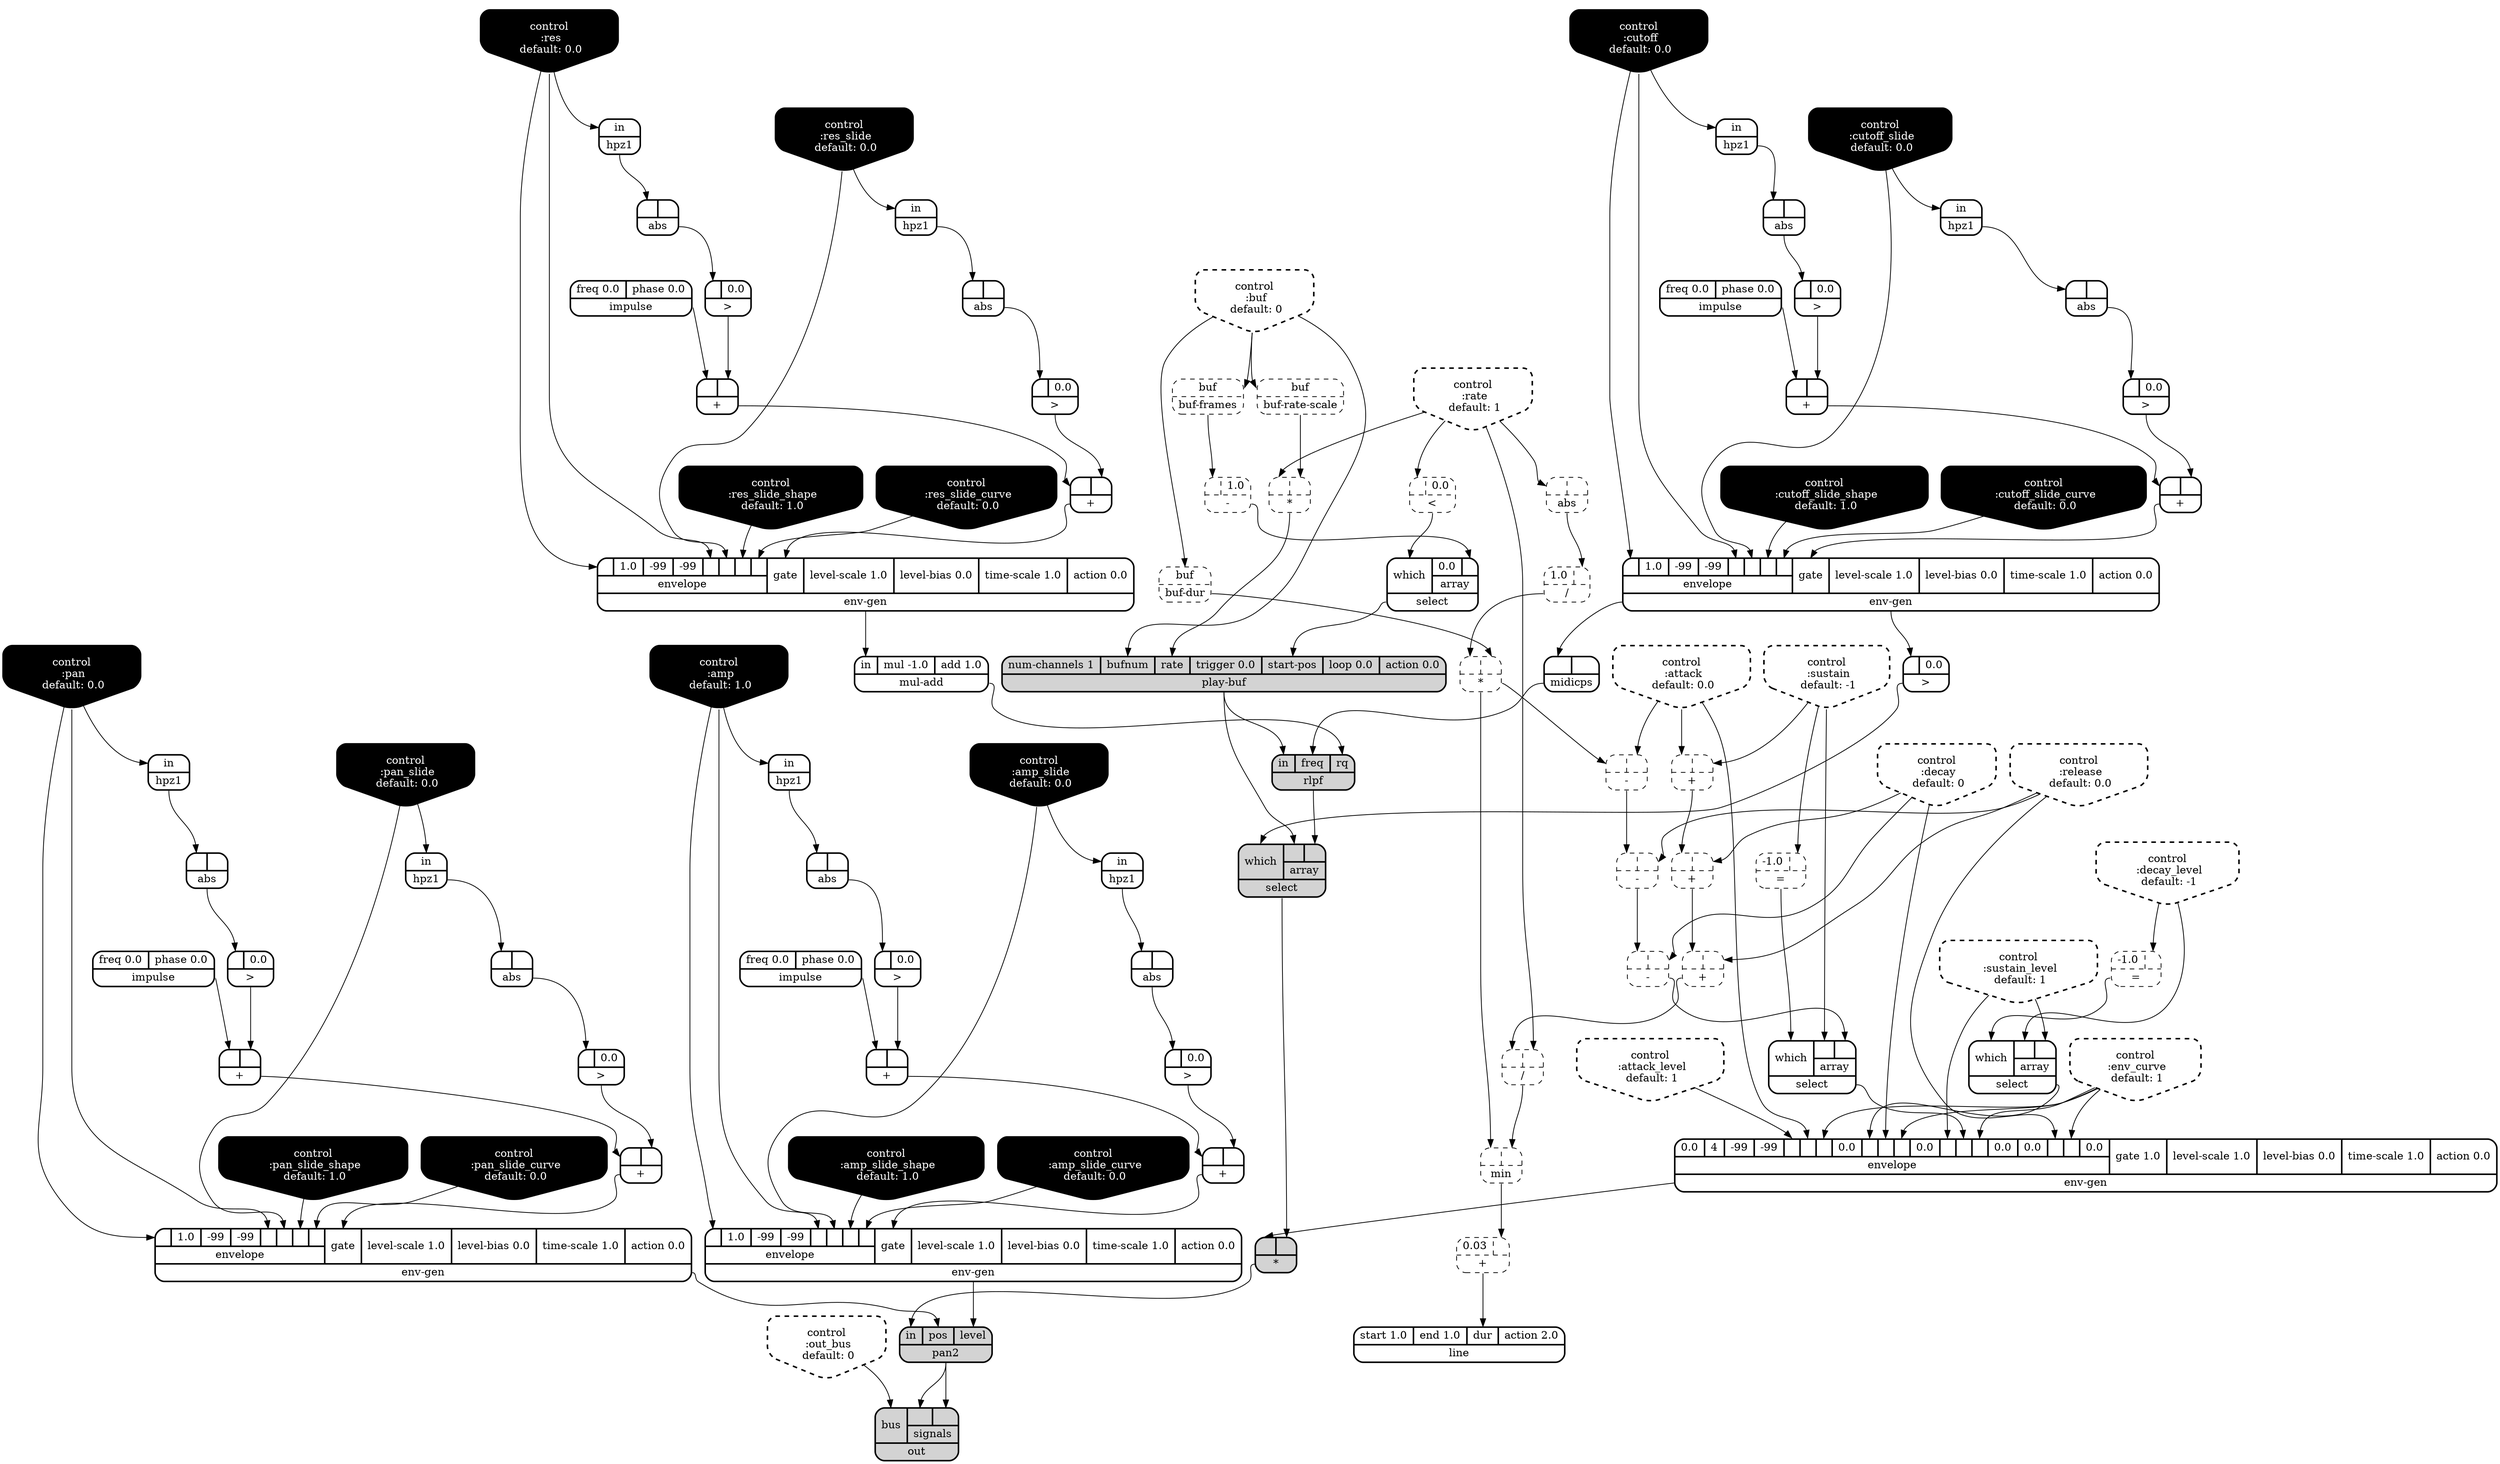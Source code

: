 digraph synthdef {
57 [label = "{{ <a> |<b> } |<__UG_NAME__>* }" style="dashed, rounded" shape=record rankdir=LR];
65 [label = "{{ <a> |<b> } |<__UG_NAME__>* }" style="dashed, rounded" shape=record rankdir=LR];
83 [label = "{{ <a> |<b> } |<__UG_NAME__>* }" style="filled, bold, rounded"  shape=record rankdir=LR];
31 [label = "{{ <a> |<b> } |<__UG_NAME__>+ }" style="bold, rounded" shape=record rankdir=LR];
35 [label = "{{ <a> |<b> } |<__UG_NAME__>+ }" style="bold, rounded" shape=record rankdir=LR];
44 [label = "{{ <a> |<b> } |<__UG_NAME__>+ }" style="bold, rounded" shape=record rankdir=LR];
48 [label = "{{ <a> |<b> } |<__UG_NAME__>+ }" style="bold, rounded" shape=record rankdir=LR];
74 [label = "{{ <a> |<b> } |<__UG_NAME__>+ }" style="bold, rounded" shape=record rankdir=LR];
78 [label = "{{ <a> |<b> } |<__UG_NAME__>+ }" style="bold, rounded" shape=record rankdir=LR];
88 [label = "{{ <a> |<b> } |<__UG_NAME__>+ }" style="bold, rounded" shape=record rankdir=LR];
90 [label = "{{ <a> |<b> } |<__UG_NAME__>+ }" style="bold, rounded" shape=record rankdir=LR];
94 [label = "{{ <a> |<b> } |<__UG_NAME__>+ }" style="dashed, rounded" shape=record rankdir=LR];
95 [label = "{{ <a> |<b> } |<__UG_NAME__>+ }" style="dashed, rounded" shape=record rankdir=LR];
96 [label = "{{ <a> |<b> } |<__UG_NAME__>+ }" style="dashed, rounded" shape=record rankdir=LR];
99 [label = "{{ <a> 0.03|<b> } |<__UG_NAME__>+ }" style="dashed, rounded" shape=record rankdir=LR];
58 [label = "{{ <a> |<b> } |<__UG_NAME__>- }" style="dashed, rounded" shape=record rankdir=LR];
59 [label = "{{ <a> |<b> } |<__UG_NAME__>- }" style="dashed, rounded" shape=record rankdir=LR];
60 [label = "{{ <a> |<b> } |<__UG_NAME__>- }" style="dashed, rounded" shape=record rankdir=LR];
67 [label = "{{ <a> |<b> 1.0} |<__UG_NAME__>- }" style="dashed, rounded" shape=record rankdir=LR];
52 [label = "{{ <a> 1.0|<b> } |<__UG_NAME__>/ }" style="dashed, rounded" shape=record rankdir=LR];
97 [label = "{{ <a> |<b> } |<__UG_NAME__>/ }" style="dashed, rounded" shape=record rankdir=LR];
66 [label = "{{ <a> |<b> 0.0} |<__UG_NAME__>\< }" style="dashed, rounded" shape=record rankdir=LR];
53 [label = "{{ <a> -1.0|<b> } |<__UG_NAME__>= }" style="dashed, rounded" shape=record rankdir=LR];
55 [label = "{{ <a> -1.0|<b> } |<__UG_NAME__>= }" style="dashed, rounded" shape=record rankdir=LR];
30 [label = "{{ <a> |<b> 0.0} |<__UG_NAME__>\> }" style="bold, rounded" shape=record rankdir=LR];
34 [label = "{{ <a> |<b> 0.0} |<__UG_NAME__>\> }" style="bold, rounded" shape=record rankdir=LR];
43 [label = "{{ <a> |<b> 0.0} |<__UG_NAME__>\> }" style="bold, rounded" shape=record rankdir=LR];
47 [label = "{{ <a> |<b> 0.0} |<__UG_NAME__>\> }" style="bold, rounded" shape=record rankdir=LR];
63 [label = "{{ <a> |<b> 0.0} |<__UG_NAME__>\> }" style="bold, rounded" shape=record rankdir=LR];
73 [label = "{{ <a> |<b> 0.0} |<__UG_NAME__>\> }" style="bold, rounded" shape=record rankdir=LR];
77 [label = "{{ <a> |<b> 0.0} |<__UG_NAME__>\> }" style="bold, rounded" shape=record rankdir=LR];
87 [label = "{{ <a> |<b> 0.0} |<__UG_NAME__>\> }" style="bold, rounded" shape=record rankdir=LR];
89 [label = "{{ <a> |<b> 0.0} |<__UG_NAME__>\> }" style="bold, rounded" shape=record rankdir=LR];
29 [label = "{{ <a> |<b> } |<__UG_NAME__>abs }" style="bold, rounded" shape=record rankdir=LR];
33 [label = "{{ <a> |<b> } |<__UG_NAME__>abs }" style="bold, rounded" shape=record rankdir=LR];
39 [label = "{{ <a> |<b> } |<__UG_NAME__>abs }" style="dashed, rounded" shape=record rankdir=LR];
42 [label = "{{ <a> |<b> } |<__UG_NAME__>abs }" style="bold, rounded" shape=record rankdir=LR];
46 [label = "{{ <a> |<b> } |<__UG_NAME__>abs }" style="bold, rounded" shape=record rankdir=LR];
51 [label = "{{ <a> |<b> } |<__UG_NAME__>abs }" style="bold, rounded" shape=record rankdir=LR];
72 [label = "{{ <a> |<b> } |<__UG_NAME__>abs }" style="bold, rounded" shape=record rankdir=LR];
76 [label = "{{ <a> |<b> } |<__UG_NAME__>abs }" style="bold, rounded" shape=record rankdir=LR];
86 [label = "{{ <a> |<b> } |<__UG_NAME__>abs }" style="bold, rounded" shape=record rankdir=LR];
56 [label = "{{ <buf> buf} |<__UG_NAME__>buf-dur }" style="dashed, rounded" shape=record rankdir=LR];
37 [label = "{{ <buf> buf} |<__UG_NAME__>buf-frames }" style="dashed, rounded" shape=record rankdir=LR];
64 [label = "{{ <buf> buf} |<__UG_NAME__>buf-rate-scale }" style="dashed, rounded" shape=record rankdir=LR];
0 [label = "control
 :buf
 default: 0" shape=invhouse style="rounded, dashed, filled, bold" fillcolor=white fontcolor=black ]; 
1 [label = "control
 :attack
 default: 0.0" shape=invhouse style="rounded, dashed, filled, bold" fillcolor=white fontcolor=black ]; 
2 [label = "control
 :decay
 default: 0" shape=invhouse style="rounded, dashed, filled, bold" fillcolor=white fontcolor=black ]; 
3 [label = "control
 :sustain
 default: -1" shape=invhouse style="rounded, dashed, filled, bold" fillcolor=white fontcolor=black ]; 
4 [label = "control
 :release
 default: 0.0" shape=invhouse style="rounded, dashed, filled, bold" fillcolor=white fontcolor=black ]; 
5 [label = "control
 :attack_level
 default: 1" shape=invhouse style="rounded, dashed, filled, bold" fillcolor=white fontcolor=black ]; 
6 [label = "control
 :decay_level
 default: -1" shape=invhouse style="rounded, dashed, filled, bold" fillcolor=white fontcolor=black ]; 
7 [label = "control
 :sustain_level
 default: 1" shape=invhouse style="rounded, dashed, filled, bold" fillcolor=white fontcolor=black ]; 
8 [label = "control
 :env_curve
 default: 1" shape=invhouse style="rounded, dashed, filled, bold" fillcolor=white fontcolor=black ]; 
9 [label = "control
 :rate
 default: 1" shape=invhouse style="rounded, dashed, filled, bold" fillcolor=white fontcolor=black ]; 
10 [label = "control
 :out_bus
 default: 0" shape=invhouse style="rounded, dashed, filled, bold" fillcolor=white fontcolor=black ]; 
11 [label = "control
 :amp
 default: 1.0" shape=invhouse style="rounded, filled, bold" fillcolor=black fontcolor=white ]; 
12 [label = "control
 :amp_slide
 default: 0.0" shape=invhouse style="rounded, filled, bold" fillcolor=black fontcolor=white ]; 
13 [label = "control
 :amp_slide_shape
 default: 1.0" shape=invhouse style="rounded, filled, bold" fillcolor=black fontcolor=white ]; 
14 [label = "control
 :amp_slide_curve
 default: 0.0" shape=invhouse style="rounded, filled, bold" fillcolor=black fontcolor=white ]; 
15 [label = "control
 :pan
 default: 0.0" shape=invhouse style="rounded, filled, bold" fillcolor=black fontcolor=white ]; 
16 [label = "control
 :pan_slide
 default: 0.0" shape=invhouse style="rounded, filled, bold" fillcolor=black fontcolor=white ]; 
17 [label = "control
 :pan_slide_shape
 default: 1.0" shape=invhouse style="rounded, filled, bold" fillcolor=black fontcolor=white ]; 
18 [label = "control
 :pan_slide_curve
 default: 0.0" shape=invhouse style="rounded, filled, bold" fillcolor=black fontcolor=white ]; 
19 [label = "control
 :cutoff
 default: 0.0" shape=invhouse style="rounded, filled, bold" fillcolor=black fontcolor=white ]; 
20 [label = "control
 :cutoff_slide
 default: 0.0" shape=invhouse style="rounded, filled, bold" fillcolor=black fontcolor=white ]; 
21 [label = "control
 :cutoff_slide_shape
 default: 1.0" shape=invhouse style="rounded, filled, bold" fillcolor=black fontcolor=white ]; 
22 [label = "control
 :cutoff_slide_curve
 default: 0.0" shape=invhouse style="rounded, filled, bold" fillcolor=black fontcolor=white ]; 
23 [label = "control
 :res
 default: 0.0" shape=invhouse style="rounded, filled, bold" fillcolor=black fontcolor=white ]; 
24 [label = "control
 :res_slide
 default: 0.0" shape=invhouse style="rounded, filled, bold" fillcolor=black fontcolor=white ]; 
25 [label = "control
 :res_slide_shape
 default: 1.0" shape=invhouse style="rounded, filled, bold" fillcolor=black fontcolor=white ]; 
26 [label = "control
 :res_slide_curve
 default: 0.0" shape=invhouse style="rounded, filled, bold" fillcolor=black fontcolor=white ]; 
36 [label = "{{ {{<envelope___control___0>|1.0|-99|-99|<envelope___control___4>|<envelope___control___5>|<envelope___control___6>|<envelope___control___7>}|envelope}|<gate> gate|<level____scale> level-scale 1.0|<level____bias> level-bias 0.0|<time____scale> time-scale 1.0|<action> action 0.0} |<__UG_NAME__>env-gen }" style="bold, rounded" shape=record rankdir=LR];
49 [label = "{{ {{<envelope___control___0>|1.0|-99|-99|<envelope___control___4>|<envelope___control___5>|<envelope___control___6>|<envelope___control___7>}|envelope}|<gate> gate|<level____scale> level-scale 1.0|<level____bias> level-bias 0.0|<time____scale> time-scale 1.0|<action> action 0.0} |<__UG_NAME__>env-gen }" style="bold, rounded" shape=record rankdir=LR];
62 [label = "{{ {{0.0|4|-99|-99|<envelope___control___4>|<envelope___control___5>|<envelope___control___6>|0.0|<envelope___select___8>|<envelope___control___9>|<envelope___control___10>|0.0|<envelope___control___12>|<envelope___select___13>|<envelope___control___14>|0.0|0.0|<envelope___control___17>|<envelope___control___18>|0.0}|envelope}|<gate> gate 1.0|<level____scale> level-scale 1.0|<level____bias> level-bias 0.0|<time____scale> time-scale 1.0|<action> action 0.0} |<__UG_NAME__>env-gen }" style="bold, rounded" shape=record rankdir=LR];
79 [label = "{{ {{<envelope___control___0>|1.0|-99|-99|<envelope___control___4>|<envelope___control___5>|<envelope___control___6>|<envelope___control___7>}|envelope}|<gate> gate|<level____scale> level-scale 1.0|<level____bias> level-bias 0.0|<time____scale> time-scale 1.0|<action> action 0.0} |<__UG_NAME__>env-gen }" style="bold, rounded" shape=record rankdir=LR];
91 [label = "{{ {{<envelope___control___0>|1.0|-99|-99|<envelope___control___4>|<envelope___control___5>|<envelope___control___6>|<envelope___control___7>}|envelope}|<gate> gate|<level____scale> level-scale 1.0|<level____bias> level-bias 0.0|<time____scale> time-scale 1.0|<action> action 0.0} |<__UG_NAME__>env-gen }" style="bold, rounded" shape=record rankdir=LR];
28 [label = "{{ <in> in} |<__UG_NAME__>hpz1 }" style="bold, rounded" shape=record rankdir=LR];
32 [label = "{{ <in> in} |<__UG_NAME__>hpz1 }" style="bold, rounded" shape=record rankdir=LR];
41 [label = "{{ <in> in} |<__UG_NAME__>hpz1 }" style="bold, rounded" shape=record rankdir=LR];
45 [label = "{{ <in> in} |<__UG_NAME__>hpz1 }" style="bold, rounded" shape=record rankdir=LR];
50 [label = "{{ <in> in} |<__UG_NAME__>hpz1 }" style="bold, rounded" shape=record rankdir=LR];
71 [label = "{{ <in> in} |<__UG_NAME__>hpz1 }" style="bold, rounded" shape=record rankdir=LR];
75 [label = "{{ <in> in} |<__UG_NAME__>hpz1 }" style="bold, rounded" shape=record rankdir=LR];
85 [label = "{{ <in> in} |<__UG_NAME__>hpz1 }" style="bold, rounded" shape=record rankdir=LR];
27 [label = "{{ <freq> freq 0.0|<phase> phase 0.0} |<__UG_NAME__>impulse }" style="bold, rounded" shape=record rankdir=LR];
40 [label = "{{ <freq> freq 0.0|<phase> phase 0.0} |<__UG_NAME__>impulse }" style="bold, rounded" shape=record rankdir=LR];
70 [label = "{{ <freq> freq 0.0|<phase> phase 0.0} |<__UG_NAME__>impulse }" style="bold, rounded" shape=record rankdir=LR];
84 [label = "{{ <freq> freq 0.0|<phase> phase 0.0} |<__UG_NAME__>impulse }" style="bold, rounded" shape=record rankdir=LR];
100 [label = "{{ <start> start 1.0|<end> end 1.0|<dur> dur|<action> action 2.0} |<__UG_NAME__>line }" style="bold, rounded" shape=record rankdir=LR];
38 [label = "{{ <a> |<b> } |<__UG_NAME__>midicps }" style="bold, rounded" shape=record rankdir=LR];
98 [label = "{{ <a> |<b> } |<__UG_NAME__>min }" style="dashed, rounded" shape=record rankdir=LR];
80 [label = "{{ <in> in|<mul> mul -1.0|<add> add 1.0} |<__UG_NAME__>mul-add }" style="bold, rounded" shape=record rankdir=LR];
93 [label = "{{ <bus> bus|{{<signals___pan2___0>|<signals___pan2___1>}|signals}} |<__UG_NAME__>out }" style="filled, bold, rounded"  shape=record rankdir=LR];
92 [label = "{{ <in> in|<pos> pos|<level> level} |<__UG_NAME__>pan2 }" style="filled, bold, rounded"  shape=record rankdir=LR];
69 [label = "{{ <num____channels> num-channels 1|<bufnum> bufnum|<rate> rate|<trigger> trigger 0.0|<start____pos> start-pos|<loop> loop 0.0|<action> action 0.0} |<__UG_NAME__>play-buf }" style="filled, bold, rounded"  shape=record rankdir=LR];
81 [label = "{{ <in> in|<freq> freq|<rq> rq} |<__UG_NAME__>rlpf }" style="filled, bold, rounded"  shape=record rankdir=LR];
54 [label = "{{ <which> which|{{<array___control___0>|<array___control___1>}|array}} |<__UG_NAME__>select }" style="bold, rounded" shape=record rankdir=LR];
61 [label = "{{ <which> which|{{<array___control___0>|<array___binary____op____u____gen___1>}|array}} |<__UG_NAME__>select }" style="bold, rounded" shape=record rankdir=LR];
68 [label = "{{ <which> which|{{0.0|<array___binary____op____u____gen___1>}|array}} |<__UG_NAME__>select }" style="bold, rounded" shape=record rankdir=LR];
82 [label = "{{ <which> which|{{<array___play____buf___0>|<array___rlpf___1>}|array}} |<__UG_NAME__>select }" style="filled, bold, rounded"  shape=record rankdir=LR];

56:__UG_NAME__ -> 57:b ;
52:__UG_NAME__ -> 57:a ;
64:__UG_NAME__ -> 65:b ;
9:__UG_NAME__ -> 65:a ;
82:__UG_NAME__ -> 83:b ;
62:__UG_NAME__ -> 83:a ;
30:__UG_NAME__ -> 31:b ;
27:__UG_NAME__ -> 31:a ;
34:__UG_NAME__ -> 35:b ;
31:__UG_NAME__ -> 35:a ;
43:__UG_NAME__ -> 44:b ;
40:__UG_NAME__ -> 44:a ;
47:__UG_NAME__ -> 48:b ;
44:__UG_NAME__ -> 48:a ;
73:__UG_NAME__ -> 74:b ;
70:__UG_NAME__ -> 74:a ;
77:__UG_NAME__ -> 78:b ;
74:__UG_NAME__ -> 78:a ;
87:__UG_NAME__ -> 88:b ;
84:__UG_NAME__ -> 88:a ;
89:__UG_NAME__ -> 90:b ;
88:__UG_NAME__ -> 90:a ;
3:__UG_NAME__ -> 94:b ;
1:__UG_NAME__ -> 94:a ;
2:__UG_NAME__ -> 95:b ;
94:__UG_NAME__ -> 95:a ;
4:__UG_NAME__ -> 96:b ;
95:__UG_NAME__ -> 96:a ;
98:__UG_NAME__ -> 99:b ;
1:__UG_NAME__ -> 58:b ;
57:__UG_NAME__ -> 58:a ;
4:__UG_NAME__ -> 59:b ;
58:__UG_NAME__ -> 59:a ;
2:__UG_NAME__ -> 60:b ;
59:__UG_NAME__ -> 60:a ;
37:__UG_NAME__ -> 67:a ;
39:__UG_NAME__ -> 52:b ;
9:__UG_NAME__ -> 97:b ;
96:__UG_NAME__ -> 97:a ;
9:__UG_NAME__ -> 66:a ;
6:__UG_NAME__ -> 53:b ;
3:__UG_NAME__ -> 55:b ;
29:__UG_NAME__ -> 30:a ;
33:__UG_NAME__ -> 34:a ;
42:__UG_NAME__ -> 43:a ;
46:__UG_NAME__ -> 47:a ;
36:__UG_NAME__ -> 63:a ;
72:__UG_NAME__ -> 73:a ;
76:__UG_NAME__ -> 77:a ;
86:__UG_NAME__ -> 87:a ;
51:__UG_NAME__ -> 89:a ;
28:__UG_NAME__ -> 29:a ;
32:__UG_NAME__ -> 33:a ;
9:__UG_NAME__ -> 39:a ;
41:__UG_NAME__ -> 42:a ;
45:__UG_NAME__ -> 46:a ;
50:__UG_NAME__ -> 51:a ;
71:__UG_NAME__ -> 72:a ;
75:__UG_NAME__ -> 76:a ;
85:__UG_NAME__ -> 86:a ;
0:__UG_NAME__ -> 56:buf ;
0:__UG_NAME__ -> 37:buf ;
0:__UG_NAME__ -> 64:buf ;
35:__UG_NAME__ -> 36:gate ;
19:__UG_NAME__ -> 36:envelope___control___0 ;
19:__UG_NAME__ -> 36:envelope___control___4 ;
20:__UG_NAME__ -> 36:envelope___control___5 ;
21:__UG_NAME__ -> 36:envelope___control___6 ;
22:__UG_NAME__ -> 36:envelope___control___7 ;
48:__UG_NAME__ -> 49:gate ;
15:__UG_NAME__ -> 49:envelope___control___0 ;
15:__UG_NAME__ -> 49:envelope___control___4 ;
16:__UG_NAME__ -> 49:envelope___control___5 ;
17:__UG_NAME__ -> 49:envelope___control___6 ;
18:__UG_NAME__ -> 49:envelope___control___7 ;
5:__UG_NAME__ -> 62:envelope___control___4 ;
1:__UG_NAME__ -> 62:envelope___control___5 ;
8:__UG_NAME__ -> 62:envelope___control___6 ;
54:__UG_NAME__ -> 62:envelope___select___8 ;
2:__UG_NAME__ -> 62:envelope___control___9 ;
8:__UG_NAME__ -> 62:envelope___control___10 ;
7:__UG_NAME__ -> 62:envelope___control___12 ;
61:__UG_NAME__ -> 62:envelope___select___13 ;
8:__UG_NAME__ -> 62:envelope___control___14 ;
4:__UG_NAME__ -> 62:envelope___control___17 ;
8:__UG_NAME__ -> 62:envelope___control___18 ;
78:__UG_NAME__ -> 79:gate ;
23:__UG_NAME__ -> 79:envelope___control___0 ;
23:__UG_NAME__ -> 79:envelope___control___4 ;
24:__UG_NAME__ -> 79:envelope___control___5 ;
25:__UG_NAME__ -> 79:envelope___control___6 ;
26:__UG_NAME__ -> 79:envelope___control___7 ;
90:__UG_NAME__ -> 91:gate ;
11:__UG_NAME__ -> 91:envelope___control___0 ;
11:__UG_NAME__ -> 91:envelope___control___4 ;
12:__UG_NAME__ -> 91:envelope___control___5 ;
13:__UG_NAME__ -> 91:envelope___control___6 ;
14:__UG_NAME__ -> 91:envelope___control___7 ;
19:__UG_NAME__ -> 28:in ;
20:__UG_NAME__ -> 32:in ;
15:__UG_NAME__ -> 41:in ;
16:__UG_NAME__ -> 45:in ;
12:__UG_NAME__ -> 50:in ;
23:__UG_NAME__ -> 71:in ;
24:__UG_NAME__ -> 75:in ;
11:__UG_NAME__ -> 85:in ;
99:__UG_NAME__ -> 100:dur ;
36:__UG_NAME__ -> 38:a ;
97:__UG_NAME__ -> 98:b ;
57:__UG_NAME__ -> 98:a ;
79:__UG_NAME__ -> 80:in ;
92:__UG_NAME__ -> 93:signals___pan2___0 ;
92:__UG_NAME__ -> 93:signals___pan2___1 ;
10:__UG_NAME__ -> 93:bus ;
91:__UG_NAME__ -> 92:level ;
49:__UG_NAME__ -> 92:pos ;
83:__UG_NAME__ -> 92:in ;
68:__UG_NAME__ -> 69:start____pos ;
65:__UG_NAME__ -> 69:rate ;
0:__UG_NAME__ -> 69:bufnum ;
80:__UG_NAME__ -> 81:rq ;
38:__UG_NAME__ -> 81:freq ;
69:__UG_NAME__ -> 81:in ;
6:__UG_NAME__ -> 54:array___control___0 ;
7:__UG_NAME__ -> 54:array___control___1 ;
53:__UG_NAME__ -> 54:which ;
3:__UG_NAME__ -> 61:array___control___0 ;
60:__UG_NAME__ -> 61:array___binary____op____u____gen___1 ;
55:__UG_NAME__ -> 61:which ;
67:__UG_NAME__ -> 68:array___binary____op____u____gen___1 ;
66:__UG_NAME__ -> 68:which ;
69:__UG_NAME__ -> 82:array___play____buf___0 ;
81:__UG_NAME__ -> 82:array___rlpf___1 ;
63:__UG_NAME__ -> 82:which ;

}
